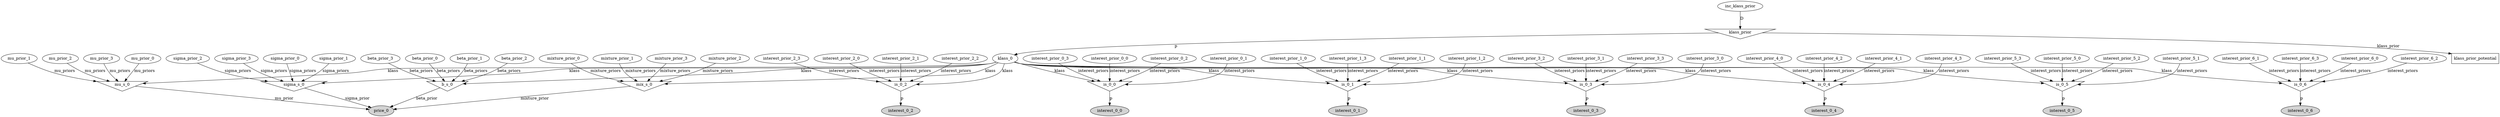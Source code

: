 digraph G {
mu_prior_2;
is_0_2 [shape=invtriangle];
klass_0;
klass_0 -> is_0_2  [label=klass];
klass_prior [shape=invtriangle];
klass_prior -> klass_0  [label=p];
inc_klass_prior;
inc_klass_prior -> klass_prior  [label=D];
interest_prior_2_3;
interest_prior_2_3 -> is_0_2  [label=interest_priors];
interest_prior_2_0;
interest_prior_2_0 -> is_0_2  [label=interest_priors];
interest_prior_2_1;
interest_prior_2_1 -> is_0_2  [label=interest_priors];
interest_prior_2_2;
interest_prior_2_2 -> is_0_2  [label=interest_priors];
sigma_prior_2;
beta_prior_2;
mixture_prior_3;
mu_prior_3;
sigma_prior_3;
beta_prior_3;
is_0_0 [shape=invtriangle];
klass_0 -> is_0_0  [label=klass];
interest_prior_0_3;
interest_prior_0_3 -> is_0_0  [label=interest_priors];
interest_prior_0_0;
interest_prior_0_0 -> is_0_0  [label=interest_priors];
interest_prior_0_2;
interest_prior_0_2 -> is_0_0  [label=interest_priors];
interest_prior_0_1;
interest_prior_0_1 -> is_0_0  [label=interest_priors];
interest_0_0 [style=filled];
is_0_0 -> interest_0_0  [label=p];
is_0_1 [shape=invtriangle];
klass_0 -> is_0_1  [label=klass];
interest_prior_1_0;
interest_prior_1_0 -> is_0_1  [label=interest_priors];
interest_prior_1_3;
interest_prior_1_3 -> is_0_1  [label=interest_priors];
interest_prior_1_1;
interest_prior_1_1 -> is_0_1  [label=interest_priors];
interest_prior_1_2;
interest_prior_1_2 -> is_0_1  [label=interest_priors];
interest_0_1 [style=filled];
is_0_1 -> interest_0_1  [label=p];
is_0_3 [shape=invtriangle];
klass_0 -> is_0_3  [label=klass];
interest_prior_3_1;
interest_prior_3_1 -> is_0_3  [label=interest_priors];
interest_prior_3_3;
interest_prior_3_3 -> is_0_3  [label=interest_priors];
interest_prior_3_0;
interest_prior_3_0 -> is_0_3  [label=interest_priors];
interest_prior_3_2;
interest_prior_3_2 -> is_0_3  [label=interest_priors];
interest_0_3 [style=filled];
is_0_3 -> interest_0_3  [label=p];
is_0_4 [shape=invtriangle];
klass_0 -> is_0_4  [label=klass];
interest_prior_4_1;
interest_prior_4_1 -> is_0_4  [label=interest_priors];
interest_prior_4_3;
interest_prior_4_3 -> is_0_4  [label=interest_priors];
interest_prior_4_0;
interest_prior_4_0 -> is_0_4  [label=interest_priors];
interest_prior_4_2;
interest_prior_4_2 -> is_0_4  [label=interest_priors];
interest_0_4 [style=filled];
is_0_4 -> interest_0_4  [label=p];
is_0_5 [shape=invtriangle];
klass_0 -> is_0_5  [label=klass];
interest_prior_5_1;
interest_prior_5_1 -> is_0_5  [label=interest_priors];
interest_prior_5_3;
interest_prior_5_3 -> is_0_5  [label=interest_priors];
interest_prior_5_0;
interest_prior_5_0 -> is_0_5  [label=interest_priors];
interest_prior_5_2;
interest_prior_5_2 -> is_0_5  [label=interest_priors];
interest_0_5 [style=filled];
is_0_5 -> interest_0_5  [label=p];
is_0_6 [shape=invtriangle];
klass_0 -> is_0_6  [label=klass];
interest_prior_6_1;
interest_prior_6_1 -> is_0_6  [label=interest_priors];
interest_prior_6_3;
interest_prior_6_3 -> is_0_6  [label=interest_priors];
interest_prior_6_0;
interest_prior_6_0 -> is_0_6  [label=interest_priors];
interest_prior_6_2;
interest_prior_6_2 -> is_0_6  [label=interest_priors];
interest_0_6 [style=filled];
is_0_6 -> interest_0_6  [label=p];
mix_s_0 [shape=invtriangle];
klass_0 -> mix_s_0  [label=klass];
mixture_prior_3 -> mix_s_0  [label=mixture_priors];
mixture_prior_2;
mixture_prior_2 -> mix_s_0  [label=mixture_priors];
mixture_prior_0;
mixture_prior_0 -> mix_s_0  [label=mixture_priors];
mixture_prior_1;
mixture_prior_1 -> mix_s_0  [label=mixture_priors];
mu_s_0 [shape=invtriangle];
klass_0 -> mu_s_0  [label=klass];
mu_prior_0;
mu_prior_0 -> mu_s_0  [label=mu_priors];
mu_prior_3 -> mu_s_0  [label=mu_priors];
mu_prior_2 -> mu_s_0  [label=mu_priors];
mu_prior_1;
mu_prior_1 -> mu_s_0  [label=mu_priors];
sigma_s_0 [shape=invtriangle];
klass_0 -> sigma_s_0  [label=klass];
sigma_prior_2 -> sigma_s_0  [label=sigma_priors];
sigma_prior_3 -> sigma_s_0  [label=sigma_priors];
sigma_prior_0;
sigma_prior_0 -> sigma_s_0  [label=sigma_priors];
sigma_prior_1;
sigma_prior_1 -> sigma_s_0  [label=sigma_priors];
b_s_0 [shape=invtriangle];
beta_prior_0;
beta_prior_0 -> b_s_0  [label=beta_priors];
beta_prior_3 -> b_s_0  [label=beta_priors];
beta_prior_2 -> b_s_0  [label=beta_priors];
beta_prior_1;
beta_prior_1 -> b_s_0  [label=beta_priors];
klass_0 -> b_s_0  [label=klass];
price_0 [style=filled];
b_s_0 -> price_0  [label=beta_prior];
sigma_s_0 -> price_0  [label=sigma_prior];
mix_s_0 -> price_0  [label=mixture_prior];
mu_s_0 -> price_0  [label=mu_prior];
klass_prior_potential [shape=box];
klass_prior -> klass_prior_potential  [label=klass_prior];
interest_0_2 [style=filled];
is_0_2 -> interest_0_2  [label=p];
}
